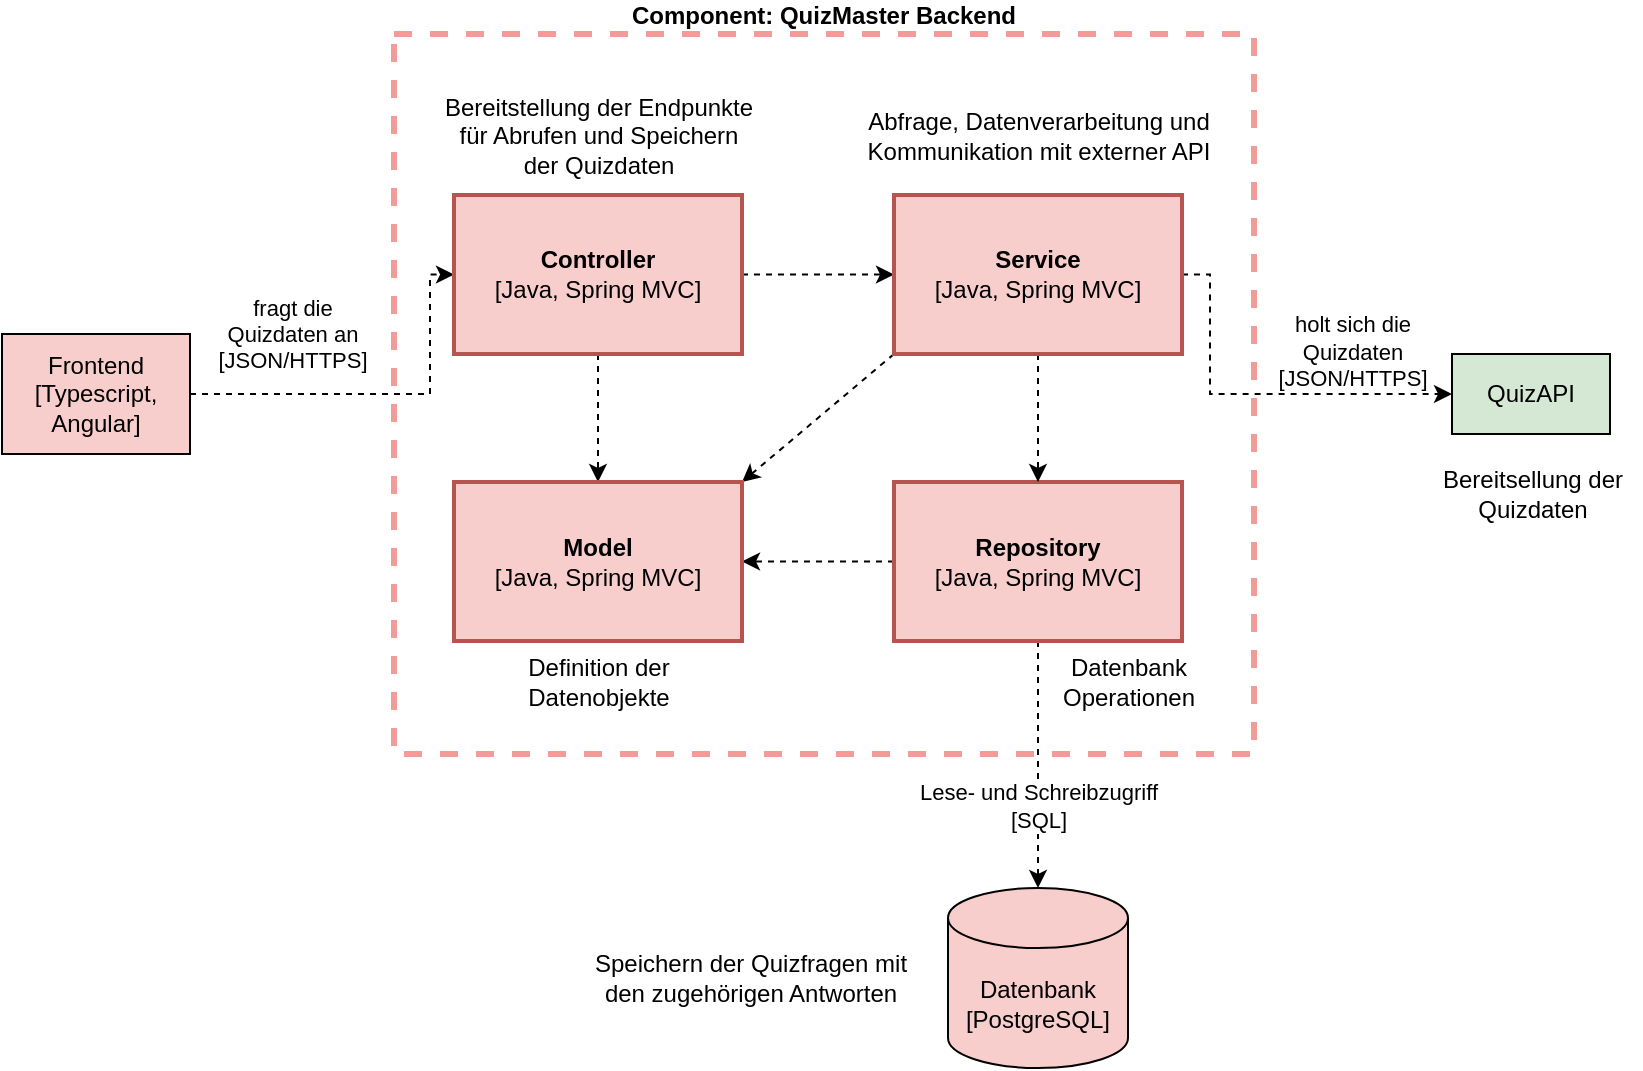 <mxfile version="21.5.1" type="github">
  <diagram name="Seite-1" id="0H7Wv0I9xIKGGqjf-HuO">
    <mxGraphModel dx="875" dy="448" grid="1" gridSize="10" guides="1" tooltips="1" connect="1" arrows="1" fold="1" page="1" pageScale="1" pageWidth="827" pageHeight="1169" math="0" shadow="0">
      <root>
        <mxCell id="0" />
        <mxCell id="1" parent="0" />
        <mxCell id="5vWt6P3W-9Mnp_LDG-WE-4" value="Component: QuizMaster Backend" style="rounded=0;whiteSpace=wrap;html=1;fontStyle=1;fillColor=none;strokeColor=#F19C99;dashed=1;strokeWidth=3;labelPosition=center;verticalLabelPosition=top;align=center;verticalAlign=bottom;" parent="1" vertex="1">
          <mxGeometry x="202" y="70" width="430" height="360" as="geometry" />
        </mxCell>
        <mxCell id="5vWt6P3W-9Mnp_LDG-WE-1" style="edgeStyle=orthogonalEdgeStyle;rounded=0;orthogonalLoop=1;jettySize=auto;html=1;exitX=1;exitY=0.5;exitDx=0;exitDy=0;entryX=0;entryY=0.5;entryDx=0;entryDy=0;fontColor=#000000;strokeColor=#000000;dashed=1;" parent="1" source="5vWt6P3W-9Mnp_LDG-WE-20" target="5vWt6P3W-9Mnp_LDG-WE-5" edge="1">
          <mxGeometry relative="1" as="geometry">
            <Array as="points">
              <mxPoint x="610" y="190" />
              <mxPoint x="610" y="250" />
            </Array>
          </mxGeometry>
        </mxCell>
        <mxCell id="5vWt6P3W-9Mnp_LDG-WE-2" value="&lt;div&gt;holt sich die&lt;/div&gt;&lt;div&gt;Quizdaten&lt;br&gt;&lt;/div&gt;&lt;div&gt;[JSON/HTTPS]&lt;br&gt;&lt;/div&gt;" style="edgeLabel;html=1;align=center;verticalAlign=bottom;resizable=0;points=[];fontColor=#000000;labelPosition=center;verticalLabelPosition=top;" parent="5vWt6P3W-9Mnp_LDG-WE-1" vertex="1" connectable="0">
          <mxGeometry x="-0.191" y="-4" relative="1" as="geometry">
            <mxPoint x="65" y="-4" as="offset" />
          </mxGeometry>
        </mxCell>
        <mxCell id="5vWt6P3W-9Mnp_LDG-WE-5" value="QuizAPI" style="rounded=0;whiteSpace=wrap;html=1;fillColor=#d5e8d4;strokeColor=#000000;" parent="1" vertex="1">
          <mxGeometry x="731" y="230" width="79" height="40" as="geometry" />
        </mxCell>
        <mxCell id="5vWt6P3W-9Mnp_LDG-WE-8" value="&lt;div&gt;Bereitsellung der&lt;/div&gt;&lt;div&gt;Quizdaten&lt;br&gt;&lt;/div&gt;" style="text;html=1;align=center;verticalAlign=middle;resizable=0;points=[];autosize=1;strokeColor=none;fillColor=none;fontColor=#000000;" parent="1" vertex="1">
          <mxGeometry x="715.5" y="280" width="110" height="40" as="geometry" />
        </mxCell>
        <mxCell id="5vWt6P3W-9Mnp_LDG-WE-9" value="&lt;div&gt;Datenbank&lt;/div&gt;&lt;div&gt;[PostgreSQL]&lt;br&gt;&lt;/div&gt;" style="shape=cylinder3;whiteSpace=wrap;html=1;boundedLbl=1;backgroundOutline=1;size=15;fillColor=#F8CECC;" parent="1" vertex="1">
          <mxGeometry x="479" y="497" width="90" height="90" as="geometry" />
        </mxCell>
        <mxCell id="5vWt6P3W-9Mnp_LDG-WE-18" value="&lt;div&gt;fragt die&lt;br&gt;&lt;/div&gt;&lt;div&gt;Quizdaten an&lt;/div&gt;&lt;div&gt;[JSON/HTTPS]&lt;br&gt;&lt;/div&gt;" style="edgeStyle=orthogonalEdgeStyle;rounded=0;orthogonalLoop=1;jettySize=auto;html=1;exitX=1;exitY=0.5;exitDx=0;exitDy=0;entryX=0;entryY=0.5;entryDx=0;entryDy=0;dashed=1;" parent="1" source="5vWt6P3W-9Mnp_LDG-WE-11" target="5vWt6P3W-9Mnp_LDG-WE-19" edge="1">
          <mxGeometry x="-0.469" y="30" relative="1" as="geometry">
            <Array as="points">
              <mxPoint x="220" y="250" />
              <mxPoint x="220" y="190" />
            </Array>
            <mxPoint as="offset" />
          </mxGeometry>
        </mxCell>
        <mxCell id="5vWt6P3W-9Mnp_LDG-WE-11" value="&lt;div&gt;Frontend&lt;/div&gt;&lt;div&gt;[Typescript, Angular]&lt;br&gt;&lt;/div&gt;" style="rounded=0;whiteSpace=wrap;html=1;fillColor=#F8CECC;" parent="1" vertex="1">
          <mxGeometry x="6" y="220" width="94" height="60" as="geometry" />
        </mxCell>
        <mxCell id="5vWt6P3W-9Mnp_LDG-WE-12" value="&lt;div&gt;Lese- und Schreibzugriff&lt;/div&gt;&lt;div&gt;[SQL]&lt;/div&gt;" style="edgeStyle=orthogonalEdgeStyle;rounded=0;orthogonalLoop=1;jettySize=auto;html=1;entryX=0.5;entryY=0;entryDx=0;entryDy=0;entryPerimeter=0;exitX=0.5;exitY=1;exitDx=0;exitDy=0;dashed=1;" parent="1" source="5vWt6P3W-9Mnp_LDG-WE-14" target="5vWt6P3W-9Mnp_LDG-WE-9" edge="1">
          <mxGeometry x="0.336" relative="1" as="geometry">
            <mxPoint x="512" y="440" as="sourcePoint" />
            <mxPoint as="offset" />
          </mxGeometry>
        </mxCell>
        <mxCell id="cj198h5CY_b3qoeGNtwP-8" style="edgeStyle=orthogonalEdgeStyle;rounded=0;orthogonalLoop=1;jettySize=auto;html=1;entryX=1;entryY=0.5;entryDx=0;entryDy=0;dashed=1;" edge="1" parent="1" source="5vWt6P3W-9Mnp_LDG-WE-14" target="cj198h5CY_b3qoeGNtwP-4">
          <mxGeometry relative="1" as="geometry" />
        </mxCell>
        <mxCell id="5vWt6P3W-9Mnp_LDG-WE-14" value="&lt;div&gt;&lt;b&gt;Repository&lt;/b&gt;&lt;/div&gt;&lt;div&gt;[Java, Spring MVC]&lt;br&gt;&lt;/div&gt;" style="rounded=0;whiteSpace=wrap;html=1;fillColor=#f8cecc;strokeColor=#b85450;strokeWidth=2;" parent="1" vertex="1">
          <mxGeometry x="452" y="294" width="144" height="79.5" as="geometry" />
        </mxCell>
        <mxCell id="5vWt6P3W-9Mnp_LDG-WE-16" value="&lt;div&gt;Abfrage, Datenverarbeitung und&lt;br&gt;&lt;/div&gt;&lt;div&gt;Kommunikation mit externer API&lt;/div&gt;" style="text;html=1;align=center;verticalAlign=middle;resizable=0;points=[];autosize=1;strokeColor=none;fillColor=none;fontColor=#000000;" parent="1" vertex="1">
          <mxGeometry x="429" y="100.5" width="190" height="40" as="geometry" />
        </mxCell>
        <mxCell id="5vWt6P3W-9Mnp_LDG-WE-21" style="edgeStyle=orthogonalEdgeStyle;rounded=0;orthogonalLoop=1;jettySize=auto;html=1;exitX=1;exitY=0.5;exitDx=0;exitDy=0;entryX=0;entryY=0.5;entryDx=0;entryDy=0;dashed=1;" parent="1" source="5vWt6P3W-9Mnp_LDG-WE-19" target="5vWt6P3W-9Mnp_LDG-WE-20" edge="1">
          <mxGeometry relative="1" as="geometry" />
        </mxCell>
        <mxCell id="cj198h5CY_b3qoeGNtwP-5" style="edgeStyle=orthogonalEdgeStyle;rounded=0;orthogonalLoop=1;jettySize=auto;html=1;entryX=0.5;entryY=0;entryDx=0;entryDy=0;dashed=1;" edge="1" parent="1" source="5vWt6P3W-9Mnp_LDG-WE-19" target="cj198h5CY_b3qoeGNtwP-4">
          <mxGeometry relative="1" as="geometry" />
        </mxCell>
        <mxCell id="5vWt6P3W-9Mnp_LDG-WE-19" value="&lt;div&gt;&lt;b&gt;Controller&lt;/b&gt;&lt;/div&gt;&lt;div&gt;[Java, Spring MVC]&lt;br&gt;&lt;/div&gt;" style="rounded=0;whiteSpace=wrap;html=1;fillColor=#f8cecc;strokeColor=#b85450;strokeWidth=2;" parent="1" vertex="1">
          <mxGeometry x="232" y="150.5" width="144" height="79.5" as="geometry" />
        </mxCell>
        <mxCell id="5vWt6P3W-9Mnp_LDG-WE-22" value="" style="edgeStyle=orthogonalEdgeStyle;rounded=0;orthogonalLoop=1;jettySize=auto;html=1;exitX=0.5;exitY=1;exitDx=0;exitDy=0;entryX=0.5;entryY=0;entryDx=0;entryDy=0;dashed=1;" parent="1" source="5vWt6P3W-9Mnp_LDG-WE-20" target="5vWt6P3W-9Mnp_LDG-WE-14" edge="1">
          <mxGeometry relative="1" as="geometry" />
        </mxCell>
        <mxCell id="cj198h5CY_b3qoeGNtwP-7" style="rounded=0;orthogonalLoop=1;jettySize=auto;html=1;exitX=0;exitY=1;exitDx=0;exitDy=0;entryX=1;entryY=0;entryDx=0;entryDy=0;dashed=1;" edge="1" parent="1" source="5vWt6P3W-9Mnp_LDG-WE-20" target="cj198h5CY_b3qoeGNtwP-4">
          <mxGeometry relative="1" as="geometry" />
        </mxCell>
        <mxCell id="5vWt6P3W-9Mnp_LDG-WE-20" value="&lt;div&gt;&lt;b&gt;Service&lt;/b&gt;&lt;/div&gt;&lt;div&gt;[Java, Spring MVC]&lt;br&gt;&lt;/div&gt;" style="rounded=0;whiteSpace=wrap;html=1;fillColor=#f8cecc;strokeColor=#b85450;strokeWidth=2;" parent="1" vertex="1">
          <mxGeometry x="452" y="150.5" width="144" height="79.5" as="geometry" />
        </mxCell>
        <mxCell id="cj198h5CY_b3qoeGNtwP-1" value="&lt;div&gt;Bereitstellung der Endpunkte&lt;/div&gt;&lt;div&gt;für Abrufen und Speichern&lt;/div&gt;&lt;div&gt;der Quizdaten&lt;br&gt;&lt;/div&gt;" style="text;html=1;align=center;verticalAlign=middle;resizable=0;points=[];autosize=1;strokeColor=none;fillColor=none;fontColor=#000000;" vertex="1" parent="1">
          <mxGeometry x="214" y="90.5" width="180" height="60" as="geometry" />
        </mxCell>
        <mxCell id="cj198h5CY_b3qoeGNtwP-2" value="&lt;div&gt;Speichern der Quizfragen mit&lt;/div&gt;&lt;div&gt;den zugehörigen Antworten&lt;br&gt;&lt;/div&gt;" style="text;html=1;align=center;verticalAlign=middle;resizable=0;points=[];autosize=1;strokeColor=none;fillColor=none;fontColor=#000000;" vertex="1" parent="1">
          <mxGeometry x="290" y="522" width="180" height="40" as="geometry" />
        </mxCell>
        <mxCell id="cj198h5CY_b3qoeGNtwP-3" value="&lt;div&gt;Datenbank&lt;/div&gt;&lt;div&gt;Operationen&lt;br&gt;&lt;/div&gt;" style="text;html=1;align=center;verticalAlign=middle;resizable=0;points=[];autosize=1;strokeColor=none;fillColor=none;fontColor=#000000;" vertex="1" parent="1">
          <mxGeometry x="524" y="373.5" width="90" height="40" as="geometry" />
        </mxCell>
        <mxCell id="cj198h5CY_b3qoeGNtwP-4" value="&lt;div&gt;&lt;b&gt;Model&lt;/b&gt;&lt;/div&gt;&lt;div&gt;[Java, Spring MVC]&lt;br&gt;&lt;/div&gt;" style="rounded=0;whiteSpace=wrap;html=1;fillColor=#f8cecc;strokeColor=#b85450;strokeWidth=2;" vertex="1" parent="1">
          <mxGeometry x="232" y="294" width="144" height="79.5" as="geometry" />
        </mxCell>
        <mxCell id="cj198h5CY_b3qoeGNtwP-9" value="&lt;div&gt;Definition der&lt;/div&gt;&lt;div&gt;Datenobjekte&lt;br&gt;&lt;/div&gt;" style="text;html=1;align=center;verticalAlign=middle;resizable=0;points=[];autosize=1;strokeColor=none;fillColor=none;fontColor=#000000;" vertex="1" parent="1">
          <mxGeometry x="259" y="373.5" width="90" height="40" as="geometry" />
        </mxCell>
      </root>
    </mxGraphModel>
  </diagram>
</mxfile>
